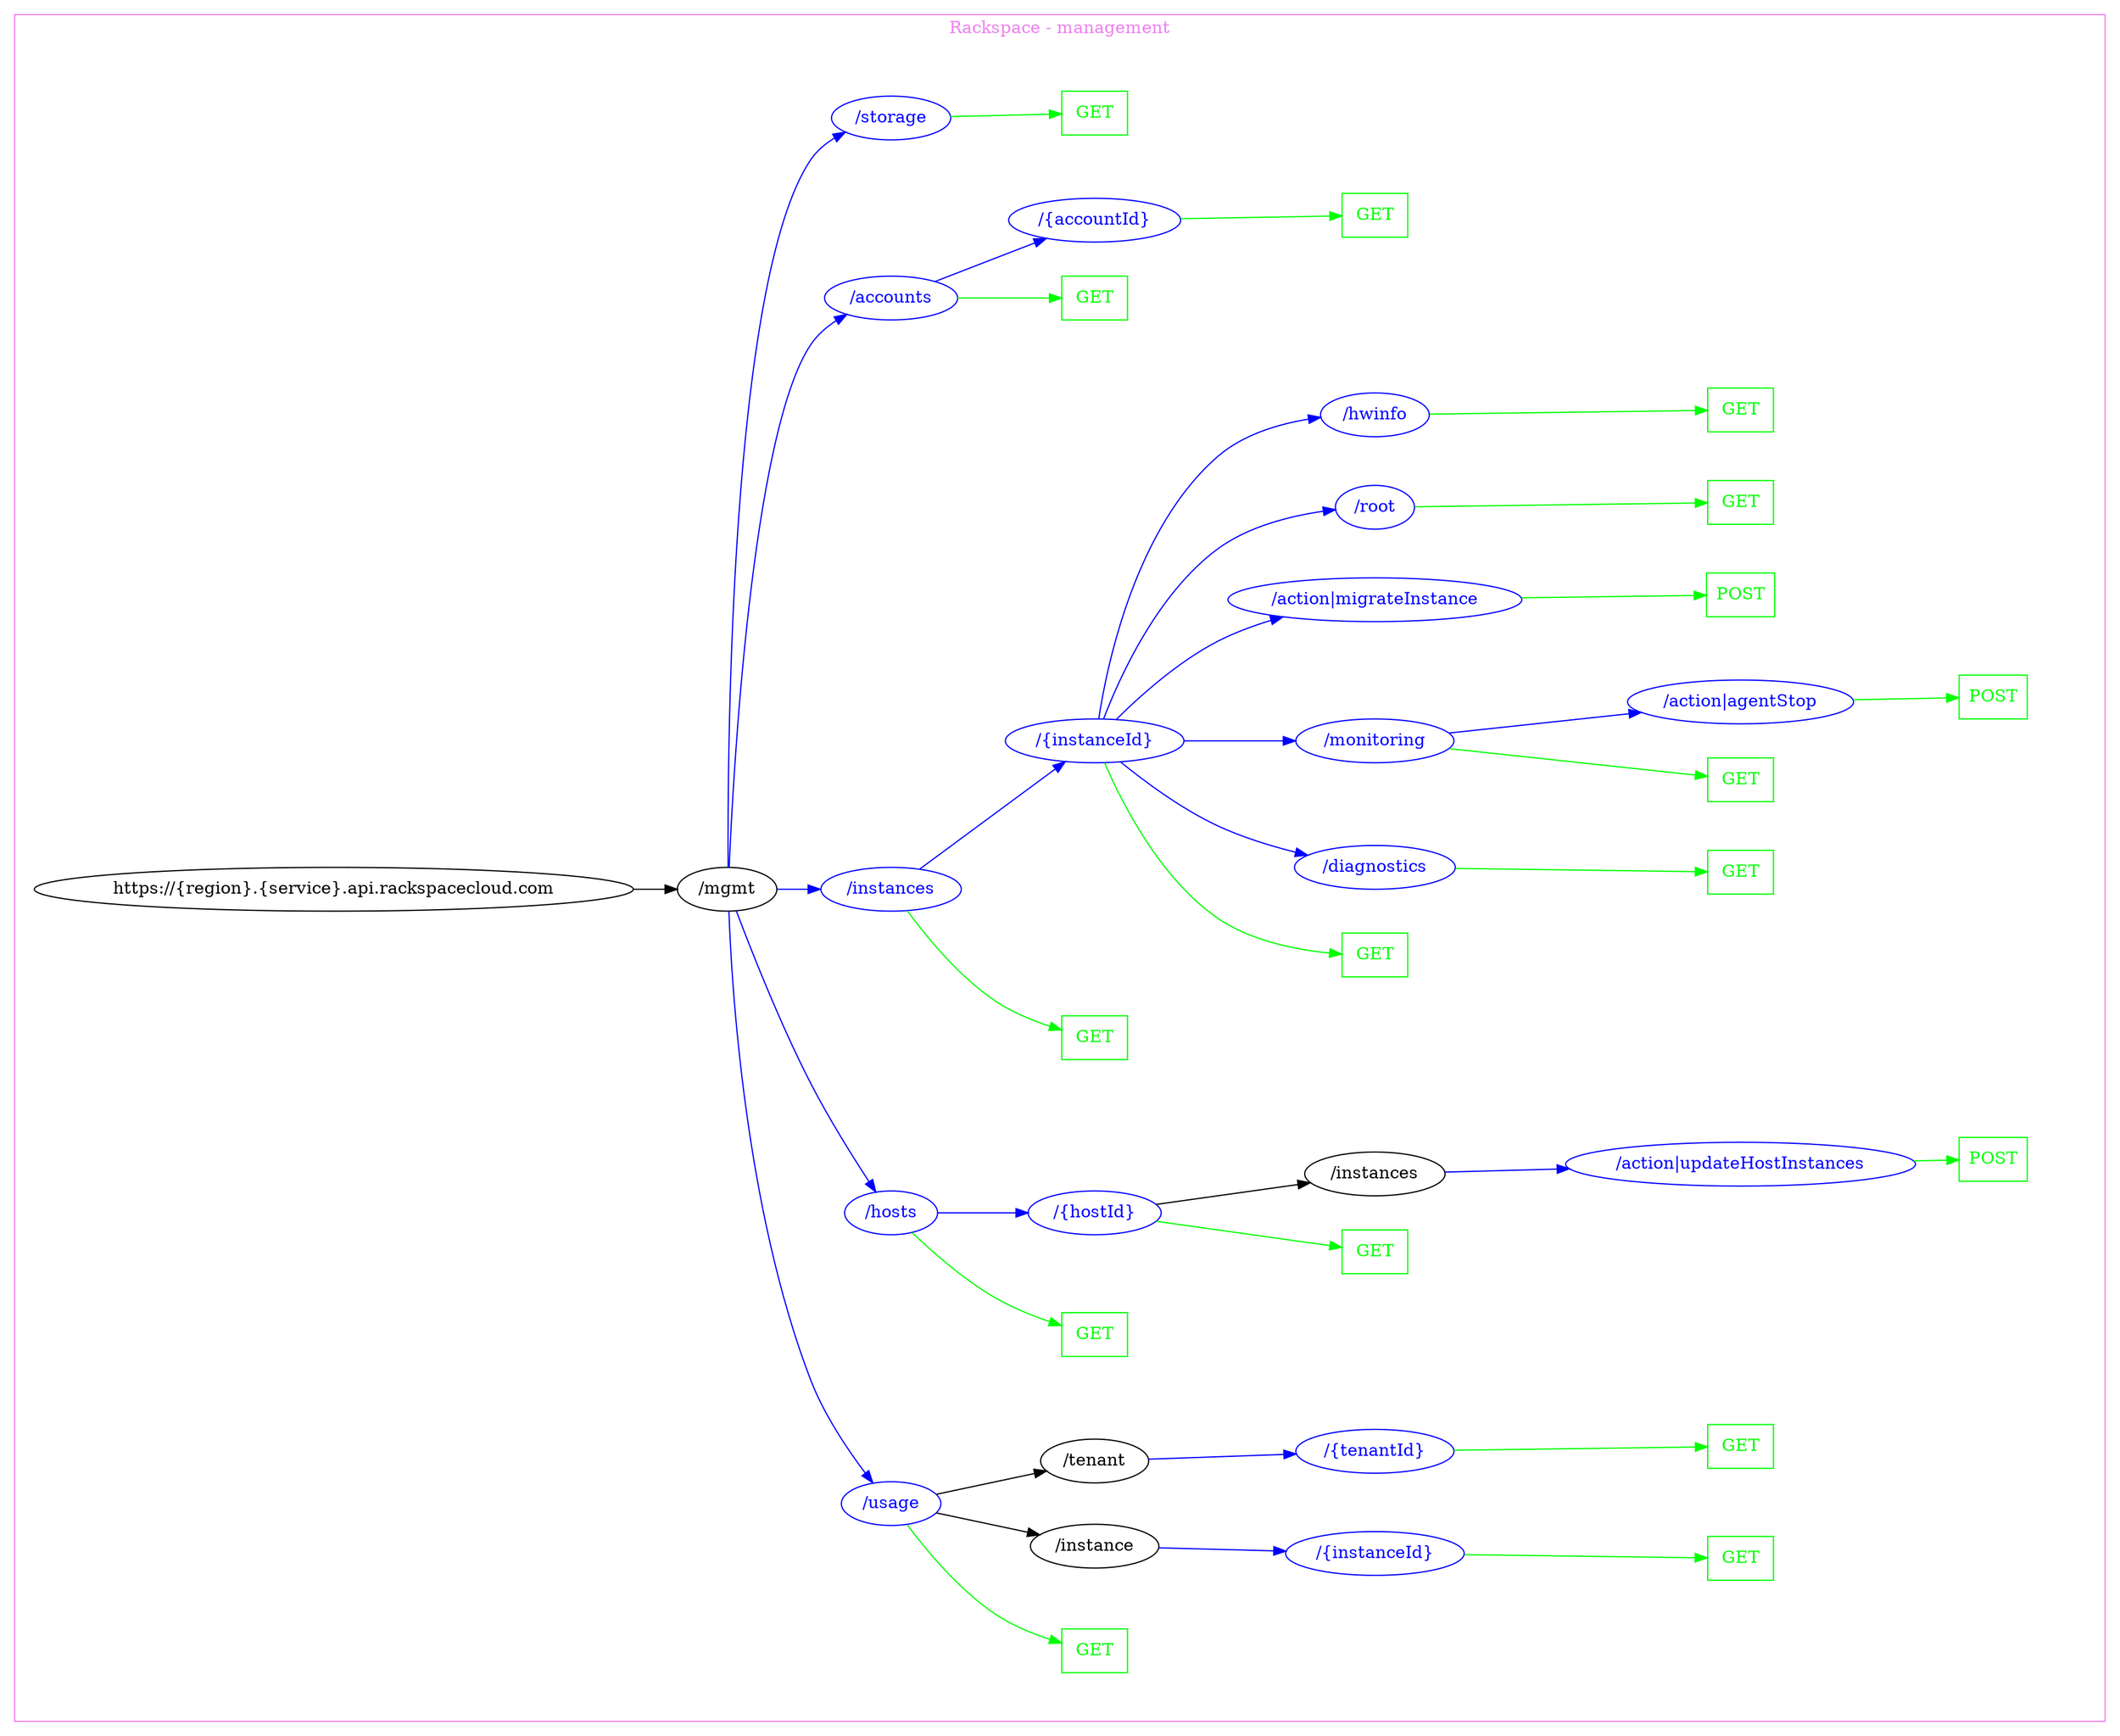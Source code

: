 digraph Cloud_Computing_REST_API {
rankdir="LR";
subgraph cluster_0 {
label="Rackspace - management"
color=violet
fontcolor=violet
subgraph cluster_1 {
label=""
color=white
fontcolor=white
node1 [label="https://{region}.{service}.api.rackspacecloud.com", shape="ellipse", color="black", fontcolor="black"]
node1 -> node2 [color="black", fontcolor="black"]
subgraph cluster_2 {
label=""
color=white
fontcolor=white
node2 [label="/mgmt", shape="ellipse", color="black", fontcolor="black"]
node2 -> node3 [color="blue", fontcolor="blue"]
subgraph cluster_3 {
label=""
color=white
fontcolor=white
node3 [label="/usage", shape="ellipse", color="blue", fontcolor="blue"]
node3 -> node4 [color="green", fontcolor="green"]
subgraph cluster_4 {
label=""
color=white
fontcolor=white
node4 [label="GET", shape="box", color="green", fontcolor="green"]
}
node3 -> node5 [color="black", fontcolor="black"]
subgraph cluster_5 {
label=""
color=white
fontcolor=white
node5 [label="/instance", shape="ellipse", color="black", fontcolor="black"]
node5 -> node6 [color="blue", fontcolor="blue"]
subgraph cluster_6 {
label=""
color=white
fontcolor=white
node6 [label="/{instanceId}", shape="ellipse", color="blue", fontcolor="blue"]
node6 -> node7 [color="green", fontcolor="green"]
subgraph cluster_7 {
label=""
color=white
fontcolor=white
node7 [label="GET", shape="box", color="green", fontcolor="green"]
}
}
}
node3 -> node8 [color="black", fontcolor="black"]
subgraph cluster_8 {
label=""
color=white
fontcolor=white
node8 [label="/tenant", shape="ellipse", color="black", fontcolor="black"]
node8 -> node9 [color="blue", fontcolor="blue"]
subgraph cluster_9 {
label=""
color=white
fontcolor=white
node9 [label="/{tenantId}", shape="ellipse", color="blue", fontcolor="blue"]
node9 -> node10 [color="green", fontcolor="green"]
subgraph cluster_10 {
label=""
color=white
fontcolor=white
node10 [label="GET", shape="box", color="green", fontcolor="green"]
}
}
}
}
node2 -> node11 [color="blue", fontcolor="blue"]
subgraph cluster_11 {
label=""
color=white
fontcolor=white
node11 [label="/hosts", shape="ellipse", color="blue", fontcolor="blue"]
node11 -> node12 [color="green", fontcolor="green"]
subgraph cluster_12 {
label=""
color=white
fontcolor=white
node12 [label="GET", shape="box", color="green", fontcolor="green"]
}
node11 -> node13 [color="blue", fontcolor="blue"]
subgraph cluster_13 {
label=""
color=white
fontcolor=white
node13 [label="/{hostId}", shape="ellipse", color="blue", fontcolor="blue"]
node13 -> node14 [color="green", fontcolor="green"]
subgraph cluster_14 {
label=""
color=white
fontcolor=white
node14 [label="GET", shape="box", color="green", fontcolor="green"]
}
node13 -> node15 [color="black", fontcolor="black"]
subgraph cluster_15 {
label=""
color=white
fontcolor=white
node15 [label="/instances", shape="ellipse", color="black", fontcolor="black"]
node15 -> node16 [color="blue", fontcolor="blue"]
subgraph cluster_16 {
label=""
color=white
fontcolor=white
node16 [label="/action|updateHostInstances", shape="ellipse", color="blue", fontcolor="blue"]
node16 -> node17 [color="green", fontcolor="green"]
subgraph cluster_17 {
label=""
color=white
fontcolor=white
node17 [label="POST", shape="box", color="green", fontcolor="green"]
}
}
}
}
}
node2 -> node18 [color="blue", fontcolor="blue"]
subgraph cluster_18 {
label=""
color=white
fontcolor=white
node18 [label="/instances", shape="ellipse", color="blue", fontcolor="blue"]
node18 -> node19 [color="green", fontcolor="green"]
subgraph cluster_19 {
label=""
color=white
fontcolor=white
node19 [label="GET", shape="box", color="green", fontcolor="green"]
}
node18 -> node20 [color="blue", fontcolor="blue"]
subgraph cluster_20 {
label=""
color=white
fontcolor=white
node20 [label="/{instanceId}", shape="ellipse", color="blue", fontcolor="blue"]
node20 -> node21 [color="green", fontcolor="green"]
subgraph cluster_21 {
label=""
color=white
fontcolor=white
node21 [label="GET", shape="box", color="green", fontcolor="green"]
}
node20 -> node22 [color="blue", fontcolor="blue"]
subgraph cluster_22 {
label=""
color=white
fontcolor=white
node22 [label="/diagnostics", shape="ellipse", color="blue", fontcolor="blue"]
node22 -> node23 [color="green", fontcolor="green"]
subgraph cluster_23 {
label=""
color=white
fontcolor=white
node23 [label="GET", shape="box", color="green", fontcolor="green"]
}
}
node20 -> node24 [color="blue", fontcolor="blue"]
subgraph cluster_24 {
label=""
color=white
fontcolor=white
node24 [label="/monitoring", shape="ellipse", color="blue", fontcolor="blue"]
node24 -> node25 [color="green", fontcolor="green"]
subgraph cluster_25 {
label=""
color=white
fontcolor=white
node25 [label="GET", shape="box", color="green", fontcolor="green"]
}
node24 -> node26 [color="blue", fontcolor="blue"]
subgraph cluster_26 {
label=""
color=white
fontcolor=white
node26 [label="/action|agentStop", shape="ellipse", color="blue", fontcolor="blue"]
node26 -> node27 [color="green", fontcolor="green"]
subgraph cluster_27 {
label=""
color=white
fontcolor=white
node27 [label="POST", shape="box", color="green", fontcolor="green"]
}
}
}
node20 -> node28 [color="blue", fontcolor="blue"]
subgraph cluster_28 {
label=""
color=white
fontcolor=white
node28 [label="/action|migrateInstance", shape="ellipse", color="blue", fontcolor="blue"]
node28 -> node29 [color="green", fontcolor="green"]
subgraph cluster_29 {
label=""
color=white
fontcolor=white
node29 [label="POST", shape="box", color="green", fontcolor="green"]
}
}
node20 -> node30 [color="blue", fontcolor="blue"]
subgraph cluster_30 {
label=""
color=white
fontcolor=white
node30 [label="/root", shape="ellipse", color="blue", fontcolor="blue"]
node30 -> node31 [color="green", fontcolor="green"]
subgraph cluster_31 {
label=""
color=white
fontcolor=white
node31 [label="GET", shape="box", color="green", fontcolor="green"]
}
}
node20 -> node32 [color="blue", fontcolor="blue"]
subgraph cluster_32 {
label=""
color=white
fontcolor=white
node32 [label="/hwinfo", shape="ellipse", color="blue", fontcolor="blue"]
node32 -> node33 [color="green", fontcolor="green"]
subgraph cluster_33 {
label=""
color=white
fontcolor=white
node33 [label="GET", shape="box", color="green", fontcolor="green"]
}
}
}
}
node2 -> node34 [color="blue", fontcolor="blue"]
subgraph cluster_34 {
label=""
color=white
fontcolor=white
node34 [label="/accounts", shape="ellipse", color="blue", fontcolor="blue"]
node34 -> node35 [color="green", fontcolor="green"]
subgraph cluster_35 {
label=""
color=white
fontcolor=white
node35 [label="GET", shape="box", color="green", fontcolor="green"]
}
node34 -> node36 [color="blue", fontcolor="blue"]
subgraph cluster_36 {
label=""
color=white
fontcolor=white
node36 [label="/{accountId}", shape="ellipse", color="blue", fontcolor="blue"]
node36 -> node37 [color="green", fontcolor="green"]
subgraph cluster_37 {
label=""
color=white
fontcolor=white
node37 [label="GET", shape="box", color="green", fontcolor="green"]
}
}
}
node2 -> node38 [color="blue", fontcolor="blue"]
subgraph cluster_38 {
label=""
color=white
fontcolor=white
node38 [label="/storage", shape="ellipse", color="blue", fontcolor="blue"]
node38 -> node39 [color="green", fontcolor="green"]
subgraph cluster_39 {
label=""
color=white
fontcolor=white
node39 [label="GET", shape="box", color="green", fontcolor="green"]
}
}
}
}
}
}
